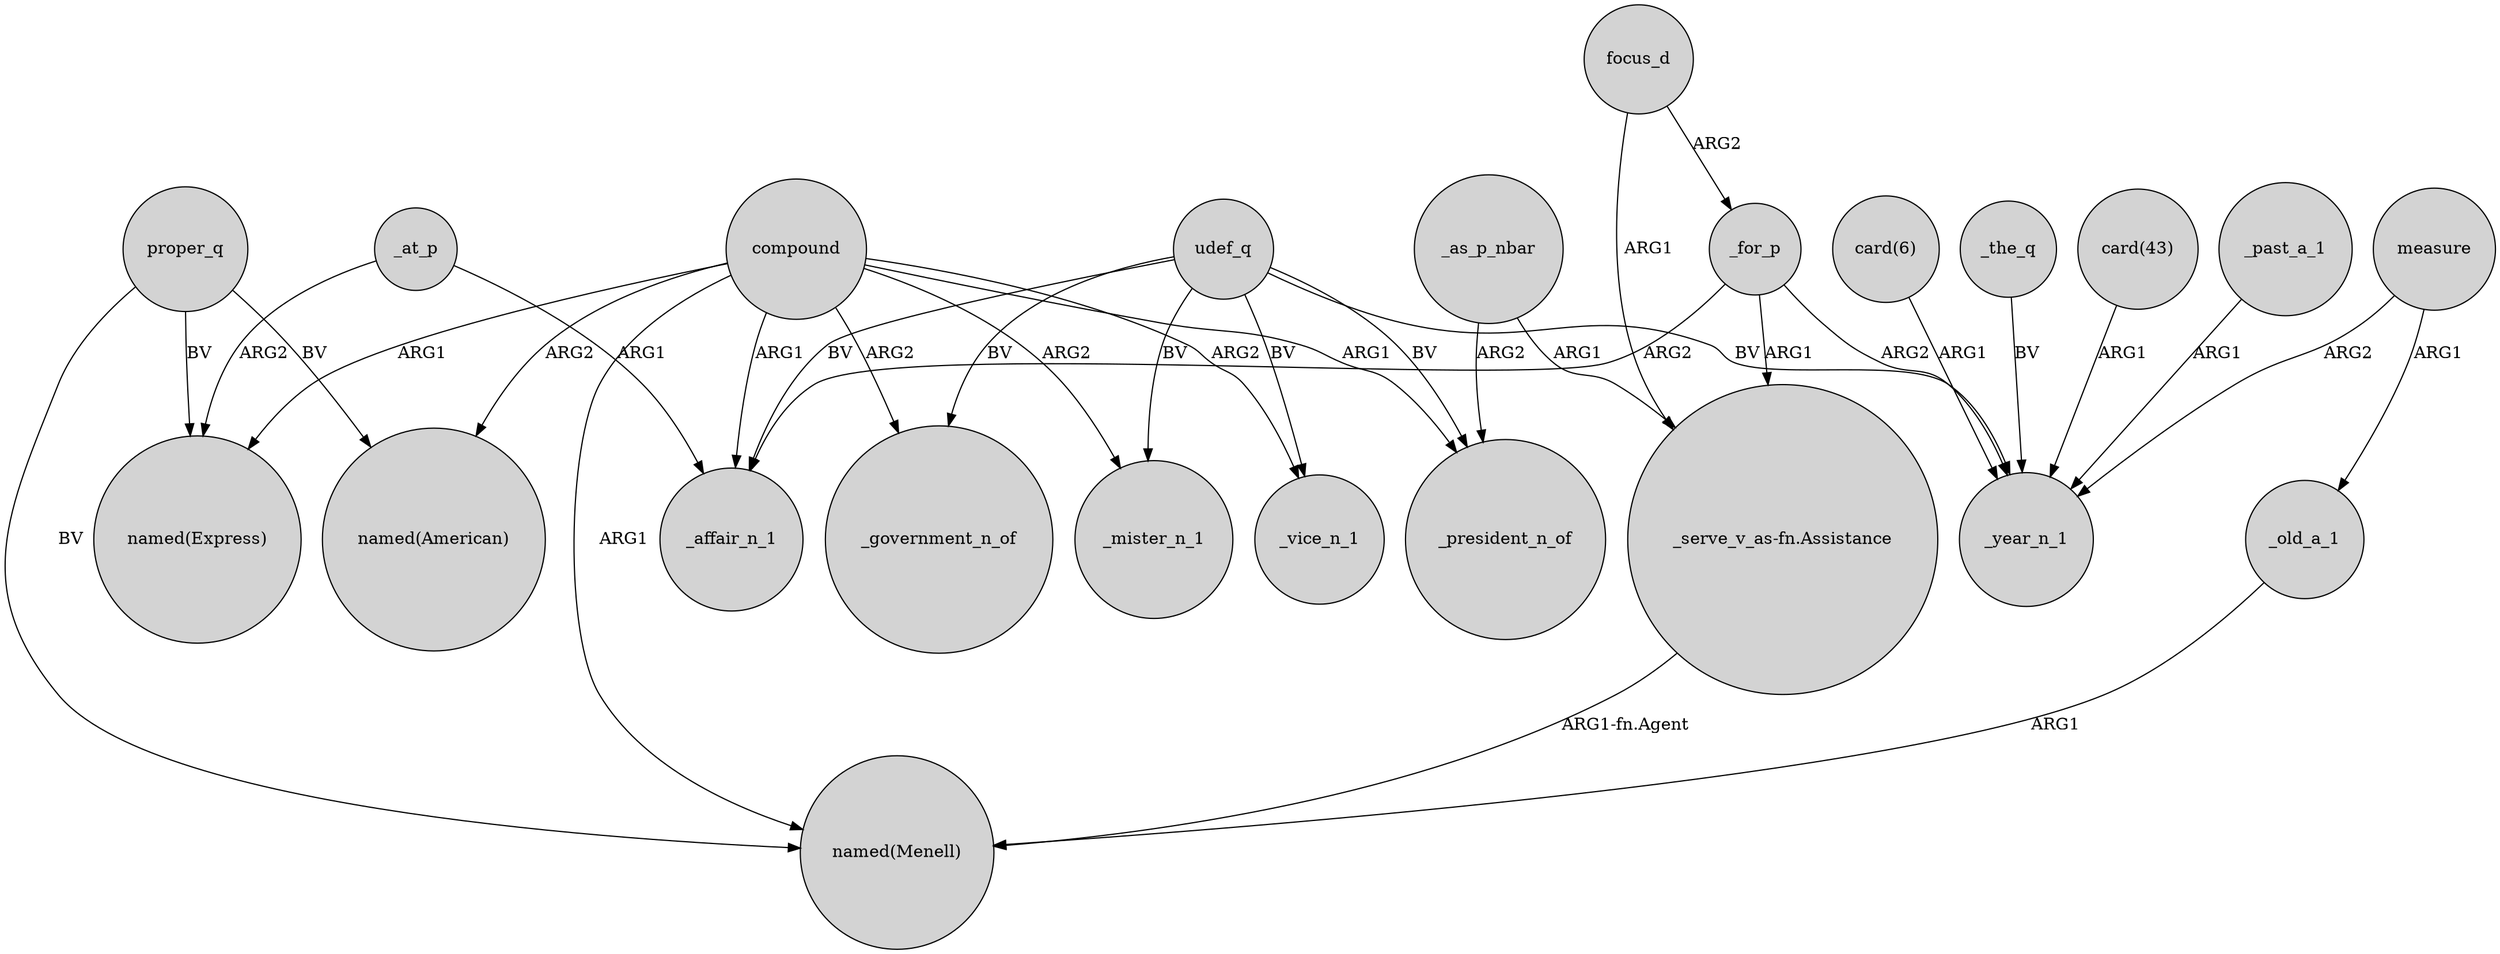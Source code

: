 digraph {
	node [shape=circle style=filled]
	compound -> _vice_n_1 [label=ARG2]
	_at_p -> _affair_n_1 [label=ARG1]
	_for_p -> _year_n_1 [label=ARG2]
	measure -> _year_n_1 [label=ARG2]
	proper_q -> "named(American)" [label=BV]
	compound -> _government_n_of [label=ARG2]
	_as_p_nbar -> _president_n_of [label=ARG2]
	udef_q -> _government_n_of [label=BV]
	_for_p -> _affair_n_1 [label=ARG2]
	udef_q -> _affair_n_1 [label=BV]
	proper_q -> "named(Express)" [label=BV]
	compound -> _mister_n_1 [label=ARG2]
	"card(43)" -> _year_n_1 [label=ARG1]
	focus_d -> "_serve_v_as-fn.Assistance" [label=ARG1]
	udef_q -> _mister_n_1 [label=BV]
	compound -> "named(Express)" [label=ARG1]
	_at_p -> "named(Express)" [label=ARG2]
	udef_q -> _vice_n_1 [label=BV]
	focus_d -> _for_p [label=ARG2]
	"_serve_v_as-fn.Assistance" -> "named(Menell)" [label="ARG1-fn.Agent"]
	compound -> "named(American)" [label=ARG2]
	measure -> _old_a_1 [label=ARG1]
	_past_a_1 -> _year_n_1 [label=ARG1]
	_old_a_1 -> "named(Menell)" [label=ARG1]
	compound -> _president_n_of [label=ARG1]
	udef_q -> _president_n_of [label=BV]
	proper_q -> "named(Menell)" [label=BV]
	_as_p_nbar -> "_serve_v_as-fn.Assistance" [label=ARG1]
	"card(6)" -> _year_n_1 [label=ARG1]
	_the_q -> _year_n_1 [label=BV]
	udef_q -> _year_n_1 [label=BV]
	compound -> _affair_n_1 [label=ARG1]
	_for_p -> "_serve_v_as-fn.Assistance" [label=ARG1]
	compound -> "named(Menell)" [label=ARG1]
}
